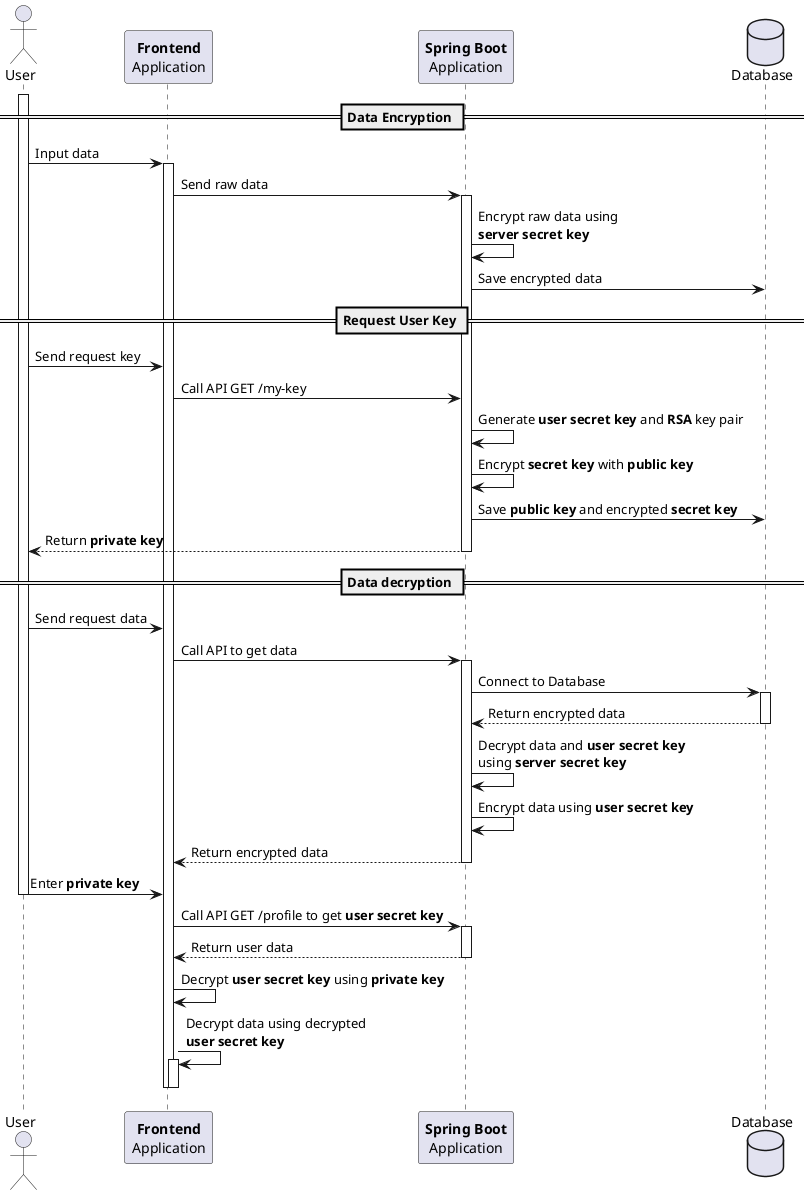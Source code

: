 @startuml Encryption
actor User
participant "**Frontend**\nApplication" as FE
participant "**Spring Boot**\nApplication" as BE
database Database
== Data Encryption ==
activate User
User -> FE: Input data
activate FE
FE -> BE: Send raw data
activate BE
BE -> BE: Encrypt raw data using\n**server secret key**
BE -> Database: Save encrypted data
== Request User Key ==
User -> FE: Send request key
FE -> BE: Call API GET /my-key
BE -> BE: Generate **user secret key** and **RSA** key pair
BE -> BE: Encrypt **secret key** with **public key**
BE -> Database: Save **public key** and encrypted **secret key**
BE --> User: Return **private key**
deactivate BE
== Data decryption ==
User -> FE: Send request data
FE -> BE: Call API to get data
activate BE
BE -> Database: Connect to Database
activate Database
Database --> BE: Return encrypted data
deactivate Database
BE -> BE: Decrypt data and **user secret key**\nusing **server secret key**
BE -> BE: Encrypt data using **user secret key**
BE --> FE: Return encrypted data
deactivate BE
User -> FE: Enter **private key**
deactivate User
FE -> BE: Call API GET /profile to get **user secret key**
activate BE
BE --> FE: Return user data
deactivate BE
FE -> FE: Decrypt **user secret key** using **private key**
FE -> FE: Decrypt data using decrypted\n**user secret key**
activate FE
deactivate FE
deactivate FE
@enduml